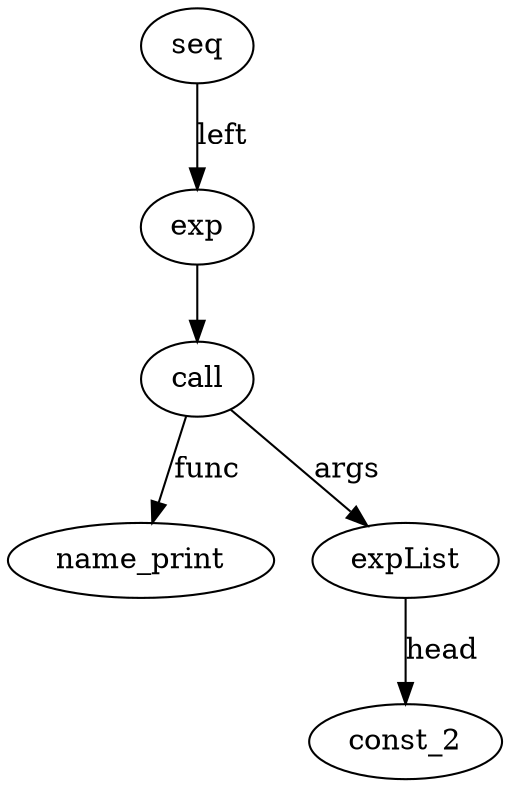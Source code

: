 digraph {
name_print__id_0 [ label="name_print" ]; 
const_2__id_1 [ label="const_2" ]; 
expList__id_2 [ label="expList" ]; 
expList__id_2 -> const_2__id_1 [ label="head"] ; 
call__id_3 [ label="call" ]; 
call__id_3 -> name_print__id_0 [ label="func"] ; 
call__id_3 -> expList__id_2 [ label="args"] ; 
exp__id_4 [ label="exp" ]; 
exp__id_4 -> call__id_3 ; 
seq__id_5 [ label="seq" ]; 
seq__id_5 -> exp__id_4 [ label="left"] ; 

}